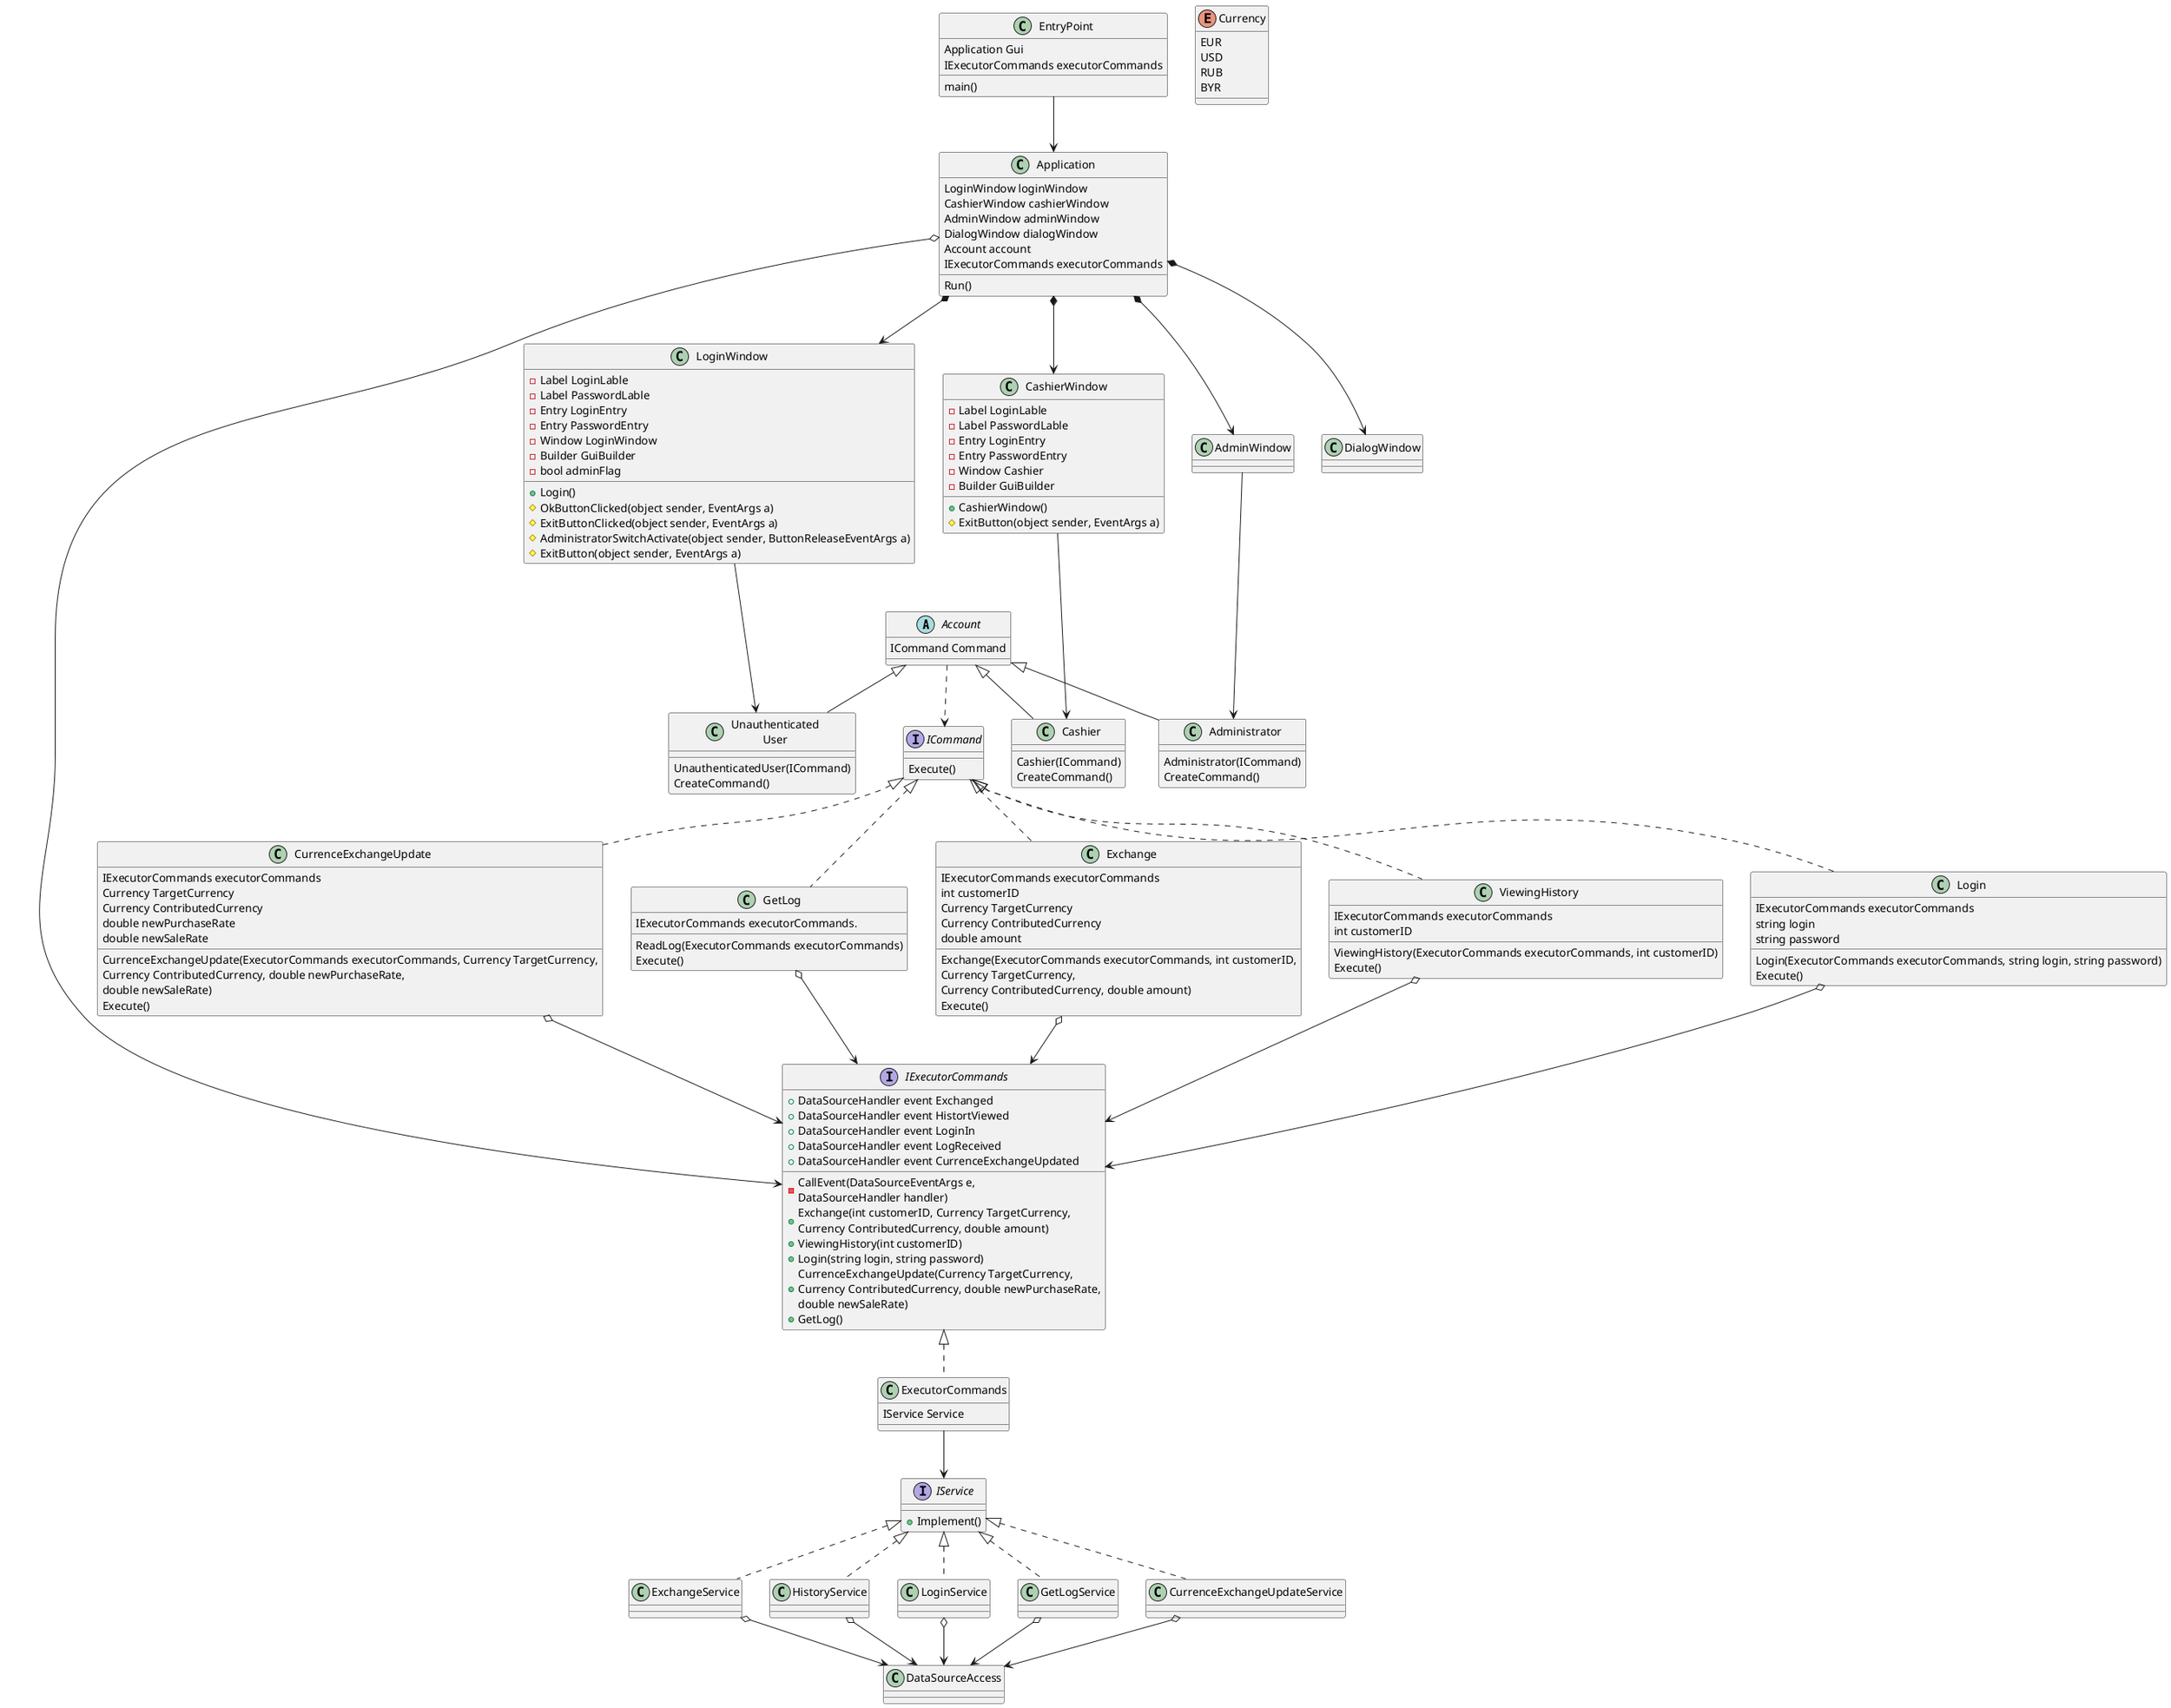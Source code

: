 @startuml
abstract class Account
class Unauthenticated\nUser
class Cashier
class Administrator
class Exchange
class ViewingHistory
class Login
class CurrenceExchangeUpdate
class GetLog
class ExecutorCommands
class EntryPoint
class Application
class LoginWindow
class CashierWindow
class AdminWindow
class DialogWindow
class ExchangeService
class HistoryService
class LoginService
class GetLogService
class CurrenceExchangeUpdateService
class DataSourceAccess
interface ICommand
interface IService
interface IExecutorCommands

enum Currency 
{
    EUR
    USD
    RUB
    BYR
}

class EntryPoint
{
    Application Gui
    IExecutorCommands executorCommands
    
    main()
}

interface ICommand
{
    Execute()
}

class ViewingHistory
{
    IExecutorCommands executorCommands
    int customerID
    
    ViewingHistory(ExecutorCommands executorCommands, int customerID)
    Execute()
}

class Exchange
{
    IExecutorCommands executorCommands
    int customerID
    Currency TargetCurrency
    Currency ContributedCurrency
    double amount
    
    Exchange(ExecutorCommands executorCommands, int customerID,\nCurrency TargetCurrency,\nCurrency ContributedCurrency, double amount)
    Execute()
}

class GetLog
{
    IExecutorCommands executorCommands.
    
    ReadLog(ExecutorCommands executorCommands)
    Execute()
}

class CurrenceExchangeUpdate
{
    IExecutorCommands executorCommands
    Currency TargetCurrency
    Currency ContributedCurrency
    double newPurchaseRate
    double newSaleRate
    
    CurrenceExchangeUpdate(ExecutorCommands executorCommands, Currency TargetCurrency,\nCurrency ContributedCurrency, double newPurchaseRate,\ndouble newSaleRate)
    Execute()
}

class Login
{
    IExecutorCommands executorCommands
    string login
    string password
    
    Login(ExecutorCommands executorCommands, string login, string password)
    Execute()
}

abstract class Account
{
    ICommand Сommand
}

class Application
{
    LoginWindow loginWindow
    CashierWindow cashierWindow
    AdminWindow adminWindow
    DialogWindow dialogWindow
    Account account
    IExecutorCommands executorCommands
    Run()
}

class Unauthenticated\nUser
{
    UnauthenticatedUser(ICommand)
    CreateCommand()
}

class Cashier
{
    Cashier(ICommand)
    CreateCommand()
}

class Administrator
{
    Administrator(ICommand)
    CreateCommand()
}

class LoginWindow
{
    -Label LoginLable
    -Label PasswordLable
    -Entry LoginEntry
    -Entry PasswordEntry
    -Window LoginWindow
    -Builder GuiBuilder
    -bool adminFlag
    
    +Login()
    #OkButtonClicked(object sender, EventArgs a)
    #ExitButtonClicked(object sender, EventArgs a)
    #AdministratorSwitchActivate(object sender, ButtonReleaseEventArgs a)
    #ExitButton(object sender, EventArgs a)
}

class CashierWindow
{
    -Label LoginLable
    -Label PasswordLable
    -Entry LoginEntry
    -Entry PasswordEntry
    -Window Cashier
    -Builder GuiBuilder
    
    +CashierWindow()
    #ExitButton(object sender, EventArgs a)
}

interface IService
{
    +Implement()
}

class ExecutorCommands
{
    IService Service
}

interface IExecutorCommands
{
    +DataSourceHandler event Exchanged
    +DataSourceHandler event HistortViewed
    +DataSourceHandler event LoginIn
    +DataSourceHandler event LogReceived
    +DataSourceHandler event CurrenceExchangeUpdated
    
    -CallEvent(DataSourceEventArgs e,\nDataSourceHandler handler)
    +Exchange(int customerID, Currency TargetCurrency,\nCurrency ContributedCurrency, double amount)
    +ViewingHistory(int customerID)
    +Login(string login, string password)
    +CurrenceExchangeUpdate(Currency TargetCurrency,\nCurrency ContributedCurrency, double newPurchaseRate,\ndouble newSaleRate)
    +GetLog()
}

IExecutorCommands <|.. ExecutorCommands

ExecutorCommands --> IService

Account ..> ICommand

IService <|.. ExchangeService
IService <|.. HistoryService
IService <|.. LoginService
IService <|.. GetLogService
IService <|.. CurrenceExchangeUpdateService

ExchangeService o--> DataSourceAccess
HistoryService o--> DataSourceAccess
LoginService o--> DataSourceAccess
GetLogService o--> DataSourceAccess
CurrenceExchangeUpdateService o--> DataSourceAccess

Account <|-- Unauthenticated\nUser
Account <|-- Cashier
Account <|-- Administrator

ICommand <|.. Login
ICommand <|.. CurrenceExchangeUpdate
ICommand <|.. GetLog
ICommand <|.. Exchange
ICommand <|.. ViewingHistory

Login o--> IExecutorCommands
CurrenceExchangeUpdate o--> IExecutorCommands
GetLog o--> IExecutorCommands
Exchange o--> IExecutorCommands
ViewingHistory o--> IExecutorCommands

EntryPoint --> Application
Application o-> IExecutorCommands
Application *--> LoginWindow 
Application *--> AdminWindow
Application *--> DialogWindow
Application *--> CashierWindow

CashierWindow ---> Cashier 
LoginWindow ---> Unauthenticated\nUser
AdminWindow ---> Administrator

@enduml